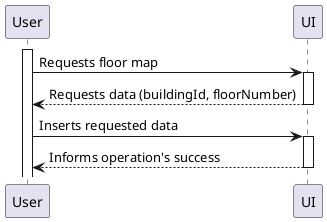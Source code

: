 @startuml

activate User
User -> UI : Requests floor map
activate UI
UI --> User : Requests data (buildingId, floorNumber)
deactivate UI
User -> UI : Inserts requested data
activate UI
UI --> User : Informs operation's success
deactivate UI

@enduml
